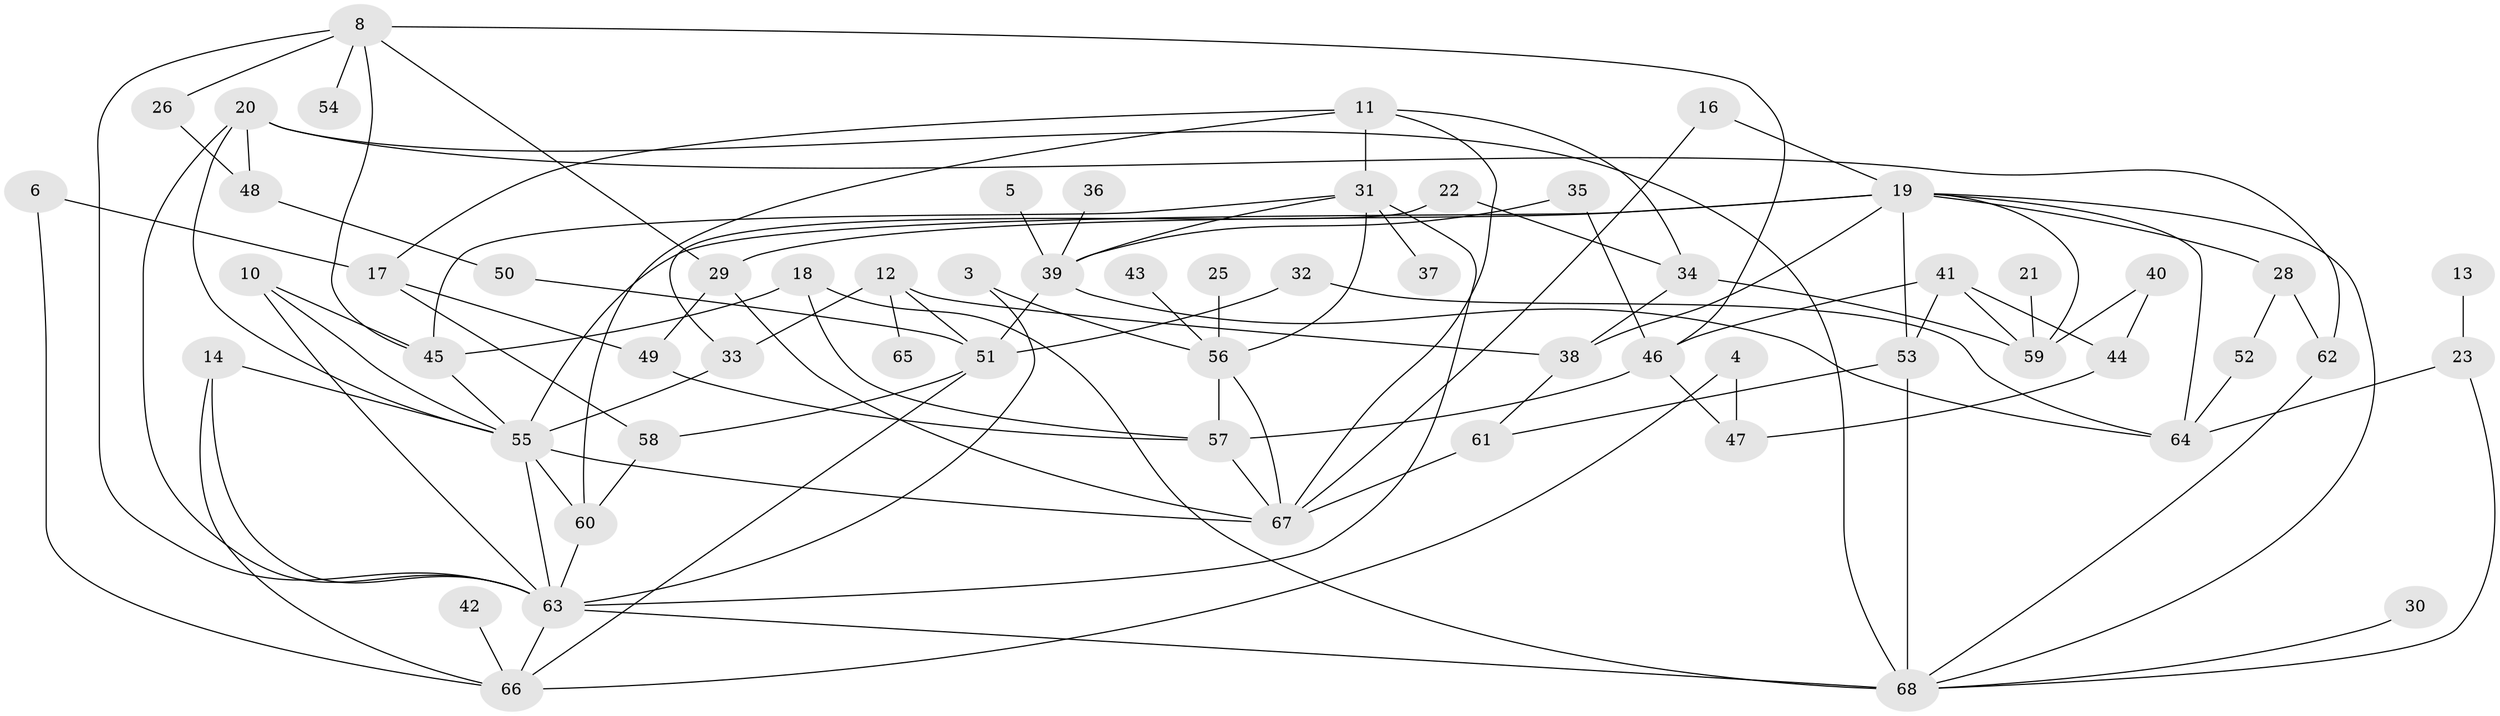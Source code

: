 // original degree distribution, {2: 0.2962962962962963, 7: 0.007407407407407408, 4: 0.15555555555555556, 3: 0.25925925925925924, 0: 0.05185185185185185, 1: 0.14814814814814814, 6: 0.02962962962962963, 8: 0.007407407407407408, 5: 0.044444444444444446}
// Generated by graph-tools (version 1.1) at 2025/49/03/09/25 03:49:11]
// undirected, 61 vertices, 109 edges
graph export_dot {
graph [start="1"]
  node [color=gray90,style=filled];
  3;
  4;
  5;
  6;
  8;
  10;
  11;
  12;
  13;
  14;
  16;
  17;
  18;
  19;
  20;
  21;
  22;
  23;
  25;
  26;
  28;
  29;
  30;
  31;
  32;
  33;
  34;
  35;
  36;
  37;
  38;
  39;
  40;
  41;
  42;
  43;
  44;
  45;
  46;
  47;
  48;
  49;
  50;
  51;
  52;
  53;
  54;
  55;
  56;
  57;
  58;
  59;
  60;
  61;
  62;
  63;
  64;
  65;
  66;
  67;
  68;
  3 -- 56 [weight=1.0];
  3 -- 63 [weight=1.0];
  4 -- 47 [weight=1.0];
  4 -- 66 [weight=1.0];
  5 -- 39 [weight=1.0];
  6 -- 17 [weight=1.0];
  6 -- 66 [weight=1.0];
  8 -- 26 [weight=1.0];
  8 -- 29 [weight=1.0];
  8 -- 45 [weight=1.0];
  8 -- 46 [weight=1.0];
  8 -- 54 [weight=1.0];
  8 -- 63 [weight=1.0];
  10 -- 45 [weight=1.0];
  10 -- 55 [weight=1.0];
  10 -- 63 [weight=1.0];
  11 -- 17 [weight=1.0];
  11 -- 31 [weight=1.0];
  11 -- 34 [weight=1.0];
  11 -- 60 [weight=1.0];
  11 -- 67 [weight=1.0];
  12 -- 33 [weight=1.0];
  12 -- 38 [weight=1.0];
  12 -- 51 [weight=1.0];
  12 -- 65 [weight=1.0];
  13 -- 23 [weight=1.0];
  14 -- 55 [weight=1.0];
  14 -- 63 [weight=1.0];
  14 -- 66 [weight=1.0];
  16 -- 19 [weight=1.0];
  16 -- 67 [weight=1.0];
  17 -- 49 [weight=1.0];
  17 -- 58 [weight=1.0];
  18 -- 45 [weight=1.0];
  18 -- 57 [weight=1.0];
  18 -- 68 [weight=1.0];
  19 -- 28 [weight=1.0];
  19 -- 29 [weight=1.0];
  19 -- 38 [weight=1.0];
  19 -- 53 [weight=1.0];
  19 -- 55 [weight=2.0];
  19 -- 59 [weight=1.0];
  19 -- 64 [weight=1.0];
  19 -- 68 [weight=1.0];
  20 -- 48 [weight=1.0];
  20 -- 55 [weight=1.0];
  20 -- 62 [weight=1.0];
  20 -- 63 [weight=1.0];
  20 -- 68 [weight=1.0];
  21 -- 59 [weight=1.0];
  22 -- 33 [weight=1.0];
  22 -- 34 [weight=1.0];
  23 -- 64 [weight=1.0];
  23 -- 68 [weight=1.0];
  25 -- 56 [weight=1.0];
  26 -- 48 [weight=1.0];
  28 -- 52 [weight=1.0];
  28 -- 62 [weight=1.0];
  29 -- 49 [weight=1.0];
  29 -- 67 [weight=1.0];
  30 -- 68 [weight=1.0];
  31 -- 37 [weight=1.0];
  31 -- 39 [weight=1.0];
  31 -- 45 [weight=1.0];
  31 -- 56 [weight=1.0];
  31 -- 63 [weight=1.0];
  32 -- 51 [weight=1.0];
  32 -- 64 [weight=1.0];
  33 -- 55 [weight=1.0];
  34 -- 38 [weight=1.0];
  34 -- 59 [weight=1.0];
  35 -- 39 [weight=1.0];
  35 -- 46 [weight=1.0];
  36 -- 39 [weight=1.0];
  38 -- 61 [weight=1.0];
  39 -- 51 [weight=1.0];
  39 -- 64 [weight=1.0];
  40 -- 44 [weight=1.0];
  40 -- 59 [weight=1.0];
  41 -- 44 [weight=1.0];
  41 -- 46 [weight=1.0];
  41 -- 53 [weight=1.0];
  41 -- 59 [weight=1.0];
  42 -- 66 [weight=1.0];
  43 -- 56 [weight=1.0];
  44 -- 47 [weight=1.0];
  45 -- 55 [weight=1.0];
  46 -- 47 [weight=1.0];
  46 -- 57 [weight=1.0];
  48 -- 50 [weight=1.0];
  49 -- 57 [weight=1.0];
  50 -- 51 [weight=1.0];
  51 -- 58 [weight=1.0];
  51 -- 66 [weight=1.0];
  52 -- 64 [weight=1.0];
  53 -- 61 [weight=1.0];
  53 -- 68 [weight=1.0];
  55 -- 60 [weight=1.0];
  55 -- 63 [weight=1.0];
  55 -- 67 [weight=1.0];
  56 -- 57 [weight=1.0];
  56 -- 67 [weight=1.0];
  57 -- 67 [weight=1.0];
  58 -- 60 [weight=1.0];
  60 -- 63 [weight=1.0];
  61 -- 67 [weight=1.0];
  62 -- 68 [weight=1.0];
  63 -- 66 [weight=1.0];
  63 -- 68 [weight=2.0];
}
